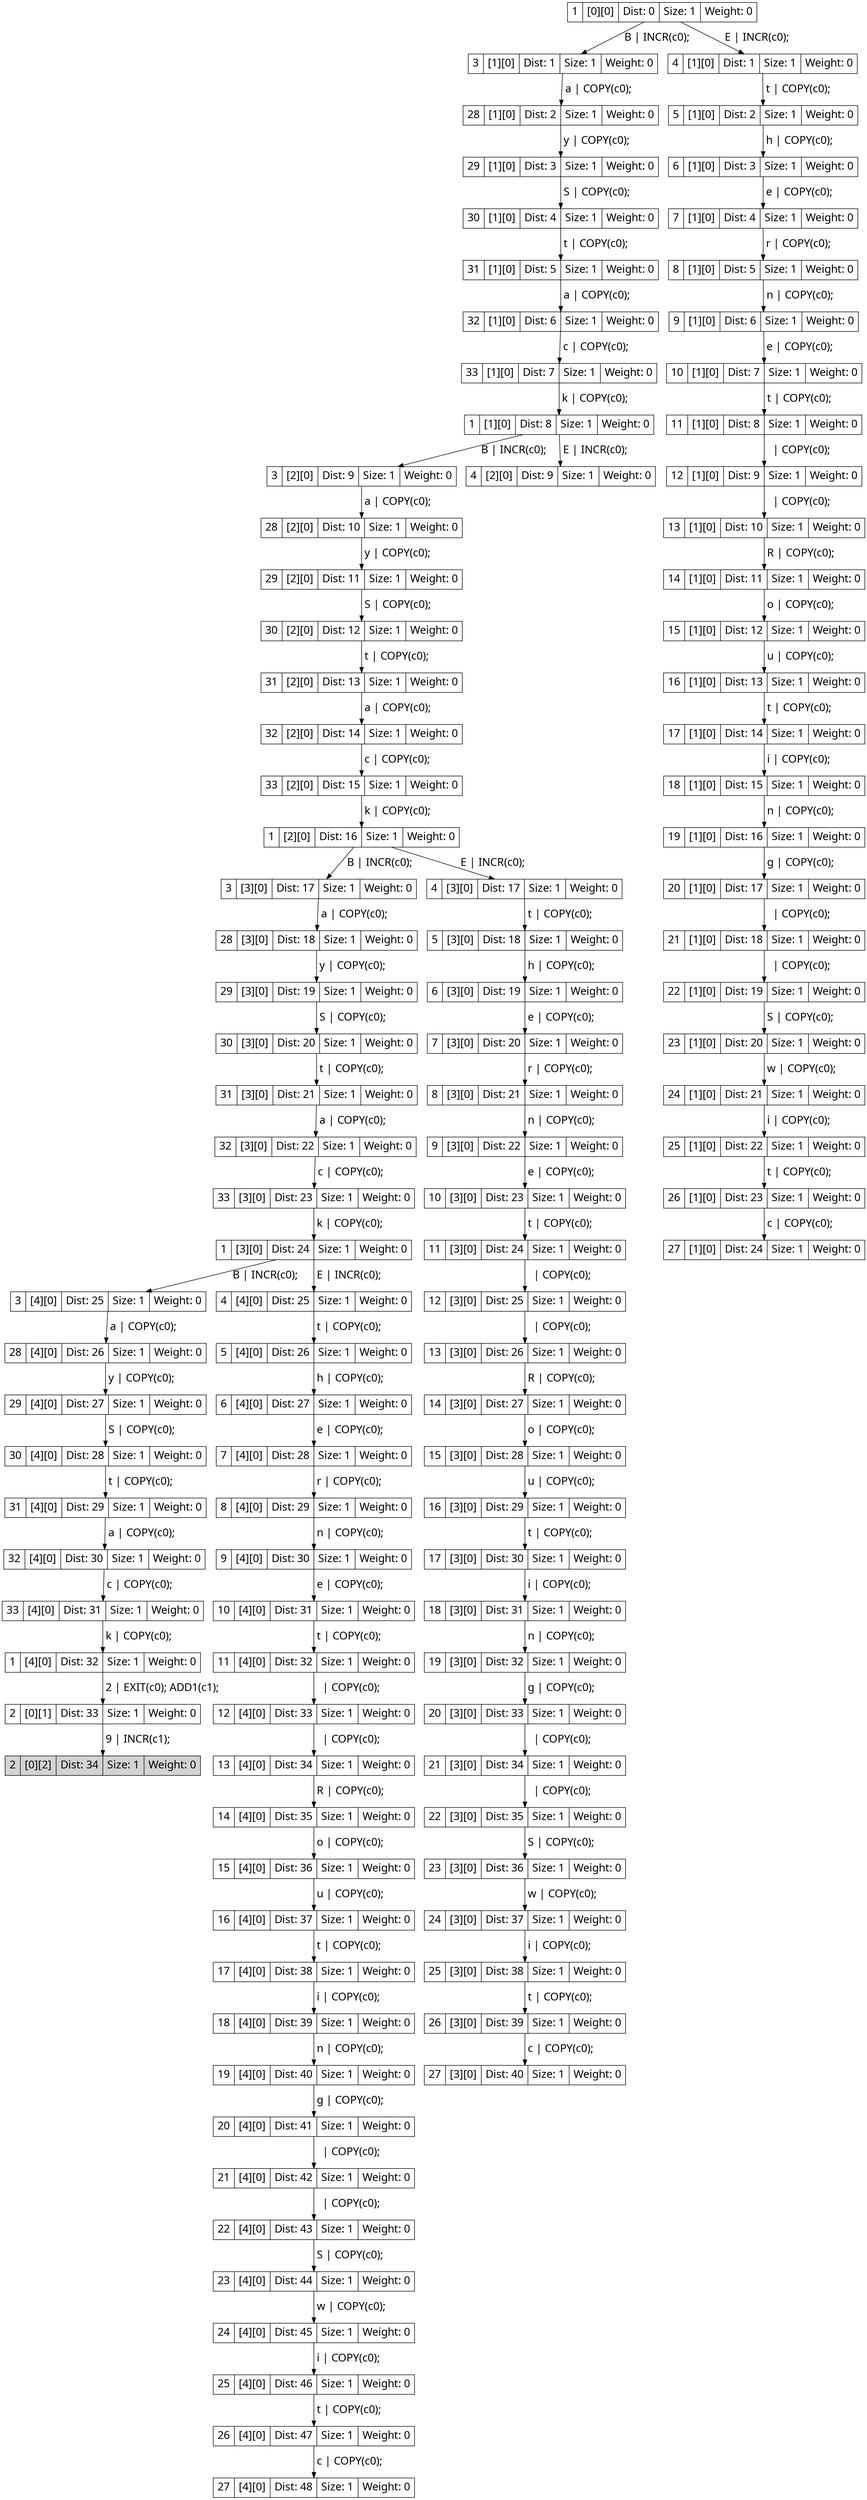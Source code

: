 digraph g{
node[shape=record fontname=Calibri fontsize = 20]
edge[fontname = Calibri fontsize = 20]
0->1[label=" B | INCR(c0); "]
0[label="1 | [0][0] | Dist: 0 | Size: 1 | Weight: 0"]
1[label="3 | [1][0] | Dist: 1 | Size: 1 | Weight: 0"]
0->2[label=" E | INCR(c0); "]
0[label="1 | [0][0] | Dist: 0 | Size: 1 | Weight: 0"]
2[label="4 | [1][0] | Dist: 1 | Size: 1 | Weight: 0"]
1->3[label=" a | COPY(c0); "]
1[label="3 | [1][0] | Dist: 1 | Size: 1 | Weight: 0"]
3[label="28 | [1][0] | Dist: 2 | Size: 1 | Weight: 0"]
3->4[label=" y | COPY(c0); "]
3[label="28 | [1][0] | Dist: 2 | Size: 1 | Weight: 0"]
4[label="29 | [1][0] | Dist: 3 | Size: 1 | Weight: 0"]
4->5[label=" S | COPY(c0); "]
4[label="29 | [1][0] | Dist: 3 | Size: 1 | Weight: 0"]
5[label="30 | [1][0] | Dist: 4 | Size: 1 | Weight: 0"]
5->6[label=" t | COPY(c0); "]
5[label="30 | [1][0] | Dist: 4 | Size: 1 | Weight: 0"]
6[label="31 | [1][0] | Dist: 5 | Size: 1 | Weight: 0"]
6->7[label=" a | COPY(c0); "]
6[label="31 | [1][0] | Dist: 5 | Size: 1 | Weight: 0"]
7[label="32 | [1][0] | Dist: 6 | Size: 1 | Weight: 0"]
7->8[label=" c | COPY(c0); "]
7[label="32 | [1][0] | Dist: 6 | Size: 1 | Weight: 0"]
8[label="33 | [1][0] | Dist: 7 | Size: 1 | Weight: 0"]
8->9[label=" k | COPY(c0); "]
8[label="33 | [1][0] | Dist: 7 | Size: 1 | Weight: 0"]
9[label="1 | [1][0] | Dist: 8 | Size: 1 | Weight: 0"]
9->10[label=" B | INCR(c0); "]
9[label="1 | [1][0] | Dist: 8 | Size: 1 | Weight: 0"]
10[label="3 | [2][0] | Dist: 9 | Size: 1 | Weight: 0"]
9->11[label=" E | INCR(c0); "]
9[label="1 | [1][0] | Dist: 8 | Size: 1 | Weight: 0"]
11[label="4 | [2][0] | Dist: 9 | Size: 1 | Weight: 0"]
10->12[label=" a | COPY(c0); "]
10[label="3 | [2][0] | Dist: 9 | Size: 1 | Weight: 0"]
12[label="28 | [2][0] | Dist: 10 | Size: 1 | Weight: 0"]
12->13[label=" y | COPY(c0); "]
12[label="28 | [2][0] | Dist: 10 | Size: 1 | Weight: 0"]
13[label="29 | [2][0] | Dist: 11 | Size: 1 | Weight: 0"]
13->14[label=" S | COPY(c0); "]
13[label="29 | [2][0] | Dist: 11 | Size: 1 | Weight: 0"]
14[label="30 | [2][0] | Dist: 12 | Size: 1 | Weight: 0"]
14->15[label=" t | COPY(c0); "]
14[label="30 | [2][0] | Dist: 12 | Size: 1 | Weight: 0"]
15[label="31 | [2][0] | Dist: 13 | Size: 1 | Weight: 0"]
15->16[label=" a | COPY(c0); "]
15[label="31 | [2][0] | Dist: 13 | Size: 1 | Weight: 0"]
16[label="32 | [2][0] | Dist: 14 | Size: 1 | Weight: 0"]
16->17[label=" c | COPY(c0); "]
16[label="32 | [2][0] | Dist: 14 | Size: 1 | Weight: 0"]
17[label="33 | [2][0] | Dist: 15 | Size: 1 | Weight: 0"]
17->18[label=" k | COPY(c0); "]
17[label="33 | [2][0] | Dist: 15 | Size: 1 | Weight: 0"]
18[label="1 | [2][0] | Dist: 16 | Size: 1 | Weight: 0"]
18->19[label=" B | INCR(c0); "]
18[label="1 | [2][0] | Dist: 16 | Size: 1 | Weight: 0"]
19[label="3 | [3][0] | Dist: 17 | Size: 1 | Weight: 0"]
18->20[label=" E | INCR(c0); "]
18[label="1 | [2][0] | Dist: 16 | Size: 1 | Weight: 0"]
20[label="4 | [3][0] | Dist: 17 | Size: 1 | Weight: 0"]
19->21[label=" a | COPY(c0); "]
19[label="3 | [3][0] | Dist: 17 | Size: 1 | Weight: 0"]
21[label="28 | [3][0] | Dist: 18 | Size: 1 | Weight: 0"]
21->22[label=" y | COPY(c0); "]
21[label="28 | [3][0] | Dist: 18 | Size: 1 | Weight: 0"]
22[label="29 | [3][0] | Dist: 19 | Size: 1 | Weight: 0"]
22->23[label=" S | COPY(c0); "]
22[label="29 | [3][0] | Dist: 19 | Size: 1 | Weight: 0"]
23[label="30 | [3][0] | Dist: 20 | Size: 1 | Weight: 0"]
23->24[label=" t | COPY(c0); "]
23[label="30 | [3][0] | Dist: 20 | Size: 1 | Weight: 0"]
24[label="31 | [3][0] | Dist: 21 | Size: 1 | Weight: 0"]
24->25[label=" a | COPY(c0); "]
24[label="31 | [3][0] | Dist: 21 | Size: 1 | Weight: 0"]
25[label="32 | [3][0] | Dist: 22 | Size: 1 | Weight: 0"]
25->26[label=" c | COPY(c0); "]
25[label="32 | [3][0] | Dist: 22 | Size: 1 | Weight: 0"]
26[label="33 | [3][0] | Dist: 23 | Size: 1 | Weight: 0"]
26->27[label=" k | COPY(c0); "]
26[label="33 | [3][0] | Dist: 23 | Size: 1 | Weight: 0"]
27[label="1 | [3][0] | Dist: 24 | Size: 1 | Weight: 0"]
27->28[label=" B | INCR(c0); "]
27[label="1 | [3][0] | Dist: 24 | Size: 1 | Weight: 0"]
28[label="3 | [4][0] | Dist: 25 | Size: 1 | Weight: 0"]
27->29[label=" E | INCR(c0); "]
27[label="1 | [3][0] | Dist: 24 | Size: 1 | Weight: 0"]
29[label="4 | [4][0] | Dist: 25 | Size: 1 | Weight: 0"]
28->30[label=" a | COPY(c0); "]
28[label="3 | [4][0] | Dist: 25 | Size: 1 | Weight: 0"]
30[label="28 | [4][0] | Dist: 26 | Size: 1 | Weight: 0"]
30->31[label=" y | COPY(c0); "]
30[label="28 | [4][0] | Dist: 26 | Size: 1 | Weight: 0"]
31[label="29 | [4][0] | Dist: 27 | Size: 1 | Weight: 0"]
31->32[label=" S | COPY(c0); "]
31[label="29 | [4][0] | Dist: 27 | Size: 1 | Weight: 0"]
32[label="30 | [4][0] | Dist: 28 | Size: 1 | Weight: 0"]
32->33[label=" t | COPY(c0); "]
32[label="30 | [4][0] | Dist: 28 | Size: 1 | Weight: 0"]
33[label="31 | [4][0] | Dist: 29 | Size: 1 | Weight: 0"]
33->34[label=" a | COPY(c0); "]
33[label="31 | [4][0] | Dist: 29 | Size: 1 | Weight: 0"]
34[label="32 | [4][0] | Dist: 30 | Size: 1 | Weight: 0"]
34->35[label=" c | COPY(c0); "]
34[label="32 | [4][0] | Dist: 30 | Size: 1 | Weight: 0"]
35[label="33 | [4][0] | Dist: 31 | Size: 1 | Weight: 0"]
35->36[label=" k | COPY(c0); "]
35[label="33 | [4][0] | Dist: 31 | Size: 1 | Weight: 0"]
36[label="1 | [4][0] | Dist: 32 | Size: 1 | Weight: 0"]
36->37[label=" 2 | EXIT(c0); ADD1(c1); "]
36[label="1 | [4][0] | Dist: 32 | Size: 1 | Weight: 0"]
37[label="2 | [0][1] | Dist: 33 | Size: 1 | Weight: 0"]
37->38[label=" 9 | INCR(c1); "]
37[label="2 | [0][1] | Dist: 33 | Size: 1 | Weight: 0"]
38[label="2 | [0][2] | Dist: 34 | Size: 1 | Weight: 0"]
38[fillcolor = lightgrey, style=filled]
2->39[label=" t | COPY(c0); "]
2[label="4 | [1][0] | Dist: 1 | Size: 1 | Weight: 0"]
39[label="5 | [1][0] | Dist: 2 | Size: 1 | Weight: 0"]
39->40[label=" h | COPY(c0); "]
39[label="5 | [1][0] | Dist: 2 | Size: 1 | Weight: 0"]
40[label="6 | [1][0] | Dist: 3 | Size: 1 | Weight: 0"]
40->41[label=" e | COPY(c0); "]
40[label="6 | [1][0] | Dist: 3 | Size: 1 | Weight: 0"]
41[label="7 | [1][0] | Dist: 4 | Size: 1 | Weight: 0"]
41->42[label=" r | COPY(c0); "]
41[label="7 | [1][0] | Dist: 4 | Size: 1 | Weight: 0"]
42[label="8 | [1][0] | Dist: 5 | Size: 1 | Weight: 0"]
42->43[label=" n | COPY(c0); "]
42[label="8 | [1][0] | Dist: 5 | Size: 1 | Weight: 0"]
43[label="9 | [1][0] | Dist: 6 | Size: 1 | Weight: 0"]
43->44[label=" e | COPY(c0); "]
43[label="9 | [1][0] | Dist: 6 | Size: 1 | Weight: 0"]
44[label="10 | [1][0] | Dist: 7 | Size: 1 | Weight: 0"]
44->45[label=" t | COPY(c0); "]
44[label="10 | [1][0] | Dist: 7 | Size: 1 | Weight: 0"]
45[label="11 | [1][0] | Dist: 8 | Size: 1 | Weight: 0"]
45->46[label="   | COPY(c0); "]
45[label="11 | [1][0] | Dist: 8 | Size: 1 | Weight: 0"]
46[label="12 | [1][0] | Dist: 9 | Size: 1 | Weight: 0"]
46->47[label="   | COPY(c0); "]
46[label="12 | [1][0] | Dist: 9 | Size: 1 | Weight: 0"]
47[label="13 | [1][0] | Dist: 10 | Size: 1 | Weight: 0"]
47->48[label=" R | COPY(c0); "]
47[label="13 | [1][0] | Dist: 10 | Size: 1 | Weight: 0"]
48[label="14 | [1][0] | Dist: 11 | Size: 1 | Weight: 0"]
48->49[label=" o | COPY(c0); "]
48[label="14 | [1][0] | Dist: 11 | Size: 1 | Weight: 0"]
49[label="15 | [1][0] | Dist: 12 | Size: 1 | Weight: 0"]
49->50[label=" u | COPY(c0); "]
49[label="15 | [1][0] | Dist: 12 | Size: 1 | Weight: 0"]
50[label="16 | [1][0] | Dist: 13 | Size: 1 | Weight: 0"]
50->51[label=" t | COPY(c0); "]
50[label="16 | [1][0] | Dist: 13 | Size: 1 | Weight: 0"]
51[label="17 | [1][0] | Dist: 14 | Size: 1 | Weight: 0"]
51->52[label=" i | COPY(c0); "]
51[label="17 | [1][0] | Dist: 14 | Size: 1 | Weight: 0"]
52[label="18 | [1][0] | Dist: 15 | Size: 1 | Weight: 0"]
52->53[label=" n | COPY(c0); "]
52[label="18 | [1][0] | Dist: 15 | Size: 1 | Weight: 0"]
53[label="19 | [1][0] | Dist: 16 | Size: 1 | Weight: 0"]
53->54[label=" g | COPY(c0); "]
53[label="19 | [1][0] | Dist: 16 | Size: 1 | Weight: 0"]
54[label="20 | [1][0] | Dist: 17 | Size: 1 | Weight: 0"]
54->55[label="   | COPY(c0); "]
54[label="20 | [1][0] | Dist: 17 | Size: 1 | Weight: 0"]
55[label="21 | [1][0] | Dist: 18 | Size: 1 | Weight: 0"]
55->56[label="   | COPY(c0); "]
55[label="21 | [1][0] | Dist: 18 | Size: 1 | Weight: 0"]
56[label="22 | [1][0] | Dist: 19 | Size: 1 | Weight: 0"]
56->57[label=" S | COPY(c0); "]
56[label="22 | [1][0] | Dist: 19 | Size: 1 | Weight: 0"]
57[label="23 | [1][0] | Dist: 20 | Size: 1 | Weight: 0"]
57->58[label=" w | COPY(c0); "]
57[label="23 | [1][0] | Dist: 20 | Size: 1 | Weight: 0"]
58[label="24 | [1][0] | Dist: 21 | Size: 1 | Weight: 0"]
58->59[label=" i | COPY(c0); "]
58[label="24 | [1][0] | Dist: 21 | Size: 1 | Weight: 0"]
59[label="25 | [1][0] | Dist: 22 | Size: 1 | Weight: 0"]
59->60[label=" t | COPY(c0); "]
59[label="25 | [1][0] | Dist: 22 | Size: 1 | Weight: 0"]
60[label="26 | [1][0] | Dist: 23 | Size: 1 | Weight: 0"]
60->61[label=" c | COPY(c0); "]
60[label="26 | [1][0] | Dist: 23 | Size: 1 | Weight: 0"]
61[label="27 | [1][0] | Dist: 24 | Size: 1 | Weight: 0"]
20->62[label=" t | COPY(c0); "]
20[label="4 | [3][0] | Dist: 17 | Size: 1 | Weight: 0"]
62[label="5 | [3][0] | Dist: 18 | Size: 1 | Weight: 0"]
62->63[label=" h | COPY(c0); "]
62[label="5 | [3][0] | Dist: 18 | Size: 1 | Weight: 0"]
63[label="6 | [3][0] | Dist: 19 | Size: 1 | Weight: 0"]
63->64[label=" e | COPY(c0); "]
63[label="6 | [3][0] | Dist: 19 | Size: 1 | Weight: 0"]
64[label="7 | [3][0] | Dist: 20 | Size: 1 | Weight: 0"]
64->65[label=" r | COPY(c0); "]
64[label="7 | [3][0] | Dist: 20 | Size: 1 | Weight: 0"]
65[label="8 | [3][0] | Dist: 21 | Size: 1 | Weight: 0"]
65->66[label=" n | COPY(c0); "]
65[label="8 | [3][0] | Dist: 21 | Size: 1 | Weight: 0"]
66[label="9 | [3][0] | Dist: 22 | Size: 1 | Weight: 0"]
66->67[label=" e | COPY(c0); "]
66[label="9 | [3][0] | Dist: 22 | Size: 1 | Weight: 0"]
67[label="10 | [3][0] | Dist: 23 | Size: 1 | Weight: 0"]
67->68[label=" t | COPY(c0); "]
67[label="10 | [3][0] | Dist: 23 | Size: 1 | Weight: 0"]
68[label="11 | [3][0] | Dist: 24 | Size: 1 | Weight: 0"]
68->69[label="   | COPY(c0); "]
68[label="11 | [3][0] | Dist: 24 | Size: 1 | Weight: 0"]
69[label="12 | [3][0] | Dist: 25 | Size: 1 | Weight: 0"]
69->70[label="   | COPY(c0); "]
69[label="12 | [3][0] | Dist: 25 | Size: 1 | Weight: 0"]
70[label="13 | [3][0] | Dist: 26 | Size: 1 | Weight: 0"]
70->71[label=" R | COPY(c0); "]
70[label="13 | [3][0] | Dist: 26 | Size: 1 | Weight: 0"]
71[label="14 | [3][0] | Dist: 27 | Size: 1 | Weight: 0"]
71->72[label=" o | COPY(c0); "]
71[label="14 | [3][0] | Dist: 27 | Size: 1 | Weight: 0"]
72[label="15 | [3][0] | Dist: 28 | Size: 1 | Weight: 0"]
72->73[label=" u | COPY(c0); "]
72[label="15 | [3][0] | Dist: 28 | Size: 1 | Weight: 0"]
73[label="16 | [3][0] | Dist: 29 | Size: 1 | Weight: 0"]
73->74[label=" t | COPY(c0); "]
73[label="16 | [3][0] | Dist: 29 | Size: 1 | Weight: 0"]
74[label="17 | [3][0] | Dist: 30 | Size: 1 | Weight: 0"]
74->75[label=" i | COPY(c0); "]
74[label="17 | [3][0] | Dist: 30 | Size: 1 | Weight: 0"]
75[label="18 | [3][0] | Dist: 31 | Size: 1 | Weight: 0"]
75->76[label=" n | COPY(c0); "]
75[label="18 | [3][0] | Dist: 31 | Size: 1 | Weight: 0"]
76[label="19 | [3][0] | Dist: 32 | Size: 1 | Weight: 0"]
76->77[label=" g | COPY(c0); "]
76[label="19 | [3][0] | Dist: 32 | Size: 1 | Weight: 0"]
77[label="20 | [3][0] | Dist: 33 | Size: 1 | Weight: 0"]
77->78[label="   | COPY(c0); "]
77[label="20 | [3][0] | Dist: 33 | Size: 1 | Weight: 0"]
78[label="21 | [3][0] | Dist: 34 | Size: 1 | Weight: 0"]
78->79[label="   | COPY(c0); "]
78[label="21 | [3][0] | Dist: 34 | Size: 1 | Weight: 0"]
79[label="22 | [3][0] | Dist: 35 | Size: 1 | Weight: 0"]
79->80[label=" S | COPY(c0); "]
79[label="22 | [3][0] | Dist: 35 | Size: 1 | Weight: 0"]
80[label="23 | [3][0] | Dist: 36 | Size: 1 | Weight: 0"]
80->81[label=" w | COPY(c0); "]
80[label="23 | [3][0] | Dist: 36 | Size: 1 | Weight: 0"]
81[label="24 | [3][0] | Dist: 37 | Size: 1 | Weight: 0"]
81->82[label=" i | COPY(c0); "]
81[label="24 | [3][0] | Dist: 37 | Size: 1 | Weight: 0"]
82[label="25 | [3][0] | Dist: 38 | Size: 1 | Weight: 0"]
82->83[label=" t | COPY(c0); "]
82[label="25 | [3][0] | Dist: 38 | Size: 1 | Weight: 0"]
83[label="26 | [3][0] | Dist: 39 | Size: 1 | Weight: 0"]
83->84[label=" c | COPY(c0); "]
83[label="26 | [3][0] | Dist: 39 | Size: 1 | Weight: 0"]
84[label="27 | [3][0] | Dist: 40 | Size: 1 | Weight: 0"]
29->85[label=" t | COPY(c0); "]
29[label="4 | [4][0] | Dist: 25 | Size: 1 | Weight: 0"]
85[label="5 | [4][0] | Dist: 26 | Size: 1 | Weight: 0"]
85->86[label=" h | COPY(c0); "]
85[label="5 | [4][0] | Dist: 26 | Size: 1 | Weight: 0"]
86[label="6 | [4][0] | Dist: 27 | Size: 1 | Weight: 0"]
86->87[label=" e | COPY(c0); "]
86[label="6 | [4][0] | Dist: 27 | Size: 1 | Weight: 0"]
87[label="7 | [4][0] | Dist: 28 | Size: 1 | Weight: 0"]
87->88[label=" r | COPY(c0); "]
87[label="7 | [4][0] | Dist: 28 | Size: 1 | Weight: 0"]
88[label="8 | [4][0] | Dist: 29 | Size: 1 | Weight: 0"]
88->89[label=" n | COPY(c0); "]
88[label="8 | [4][0] | Dist: 29 | Size: 1 | Weight: 0"]
89[label="9 | [4][0] | Dist: 30 | Size: 1 | Weight: 0"]
89->90[label=" e | COPY(c0); "]
89[label="9 | [4][0] | Dist: 30 | Size: 1 | Weight: 0"]
90[label="10 | [4][0] | Dist: 31 | Size: 1 | Weight: 0"]
90->91[label=" t | COPY(c0); "]
90[label="10 | [4][0] | Dist: 31 | Size: 1 | Weight: 0"]
91[label="11 | [4][0] | Dist: 32 | Size: 1 | Weight: 0"]
91->92[label="   | COPY(c0); "]
91[label="11 | [4][0] | Dist: 32 | Size: 1 | Weight: 0"]
92[label="12 | [4][0] | Dist: 33 | Size: 1 | Weight: 0"]
92->93[label="   | COPY(c0); "]
92[label="12 | [4][0] | Dist: 33 | Size: 1 | Weight: 0"]
93[label="13 | [4][0] | Dist: 34 | Size: 1 | Weight: 0"]
93->94[label=" R | COPY(c0); "]
93[label="13 | [4][0] | Dist: 34 | Size: 1 | Weight: 0"]
94[label="14 | [4][0] | Dist: 35 | Size: 1 | Weight: 0"]
94->95[label=" o | COPY(c0); "]
94[label="14 | [4][0] | Dist: 35 | Size: 1 | Weight: 0"]
95[label="15 | [4][0] | Dist: 36 | Size: 1 | Weight: 0"]
95->96[label=" u | COPY(c0); "]
95[label="15 | [4][0] | Dist: 36 | Size: 1 | Weight: 0"]
96[label="16 | [4][0] | Dist: 37 | Size: 1 | Weight: 0"]
96->97[label=" t | COPY(c0); "]
96[label="16 | [4][0] | Dist: 37 | Size: 1 | Weight: 0"]
97[label="17 | [4][0] | Dist: 38 | Size: 1 | Weight: 0"]
97->98[label=" i | COPY(c0); "]
97[label="17 | [4][0] | Dist: 38 | Size: 1 | Weight: 0"]
98[label="18 | [4][0] | Dist: 39 | Size: 1 | Weight: 0"]
98->99[label=" n | COPY(c0); "]
98[label="18 | [4][0] | Dist: 39 | Size: 1 | Weight: 0"]
99[label="19 | [4][0] | Dist: 40 | Size: 1 | Weight: 0"]
99->100[label=" g | COPY(c0); "]
99[label="19 | [4][0] | Dist: 40 | Size: 1 | Weight: 0"]
100[label="20 | [4][0] | Dist: 41 | Size: 1 | Weight: 0"]
100->101[label="   | COPY(c0); "]
100[label="20 | [4][0] | Dist: 41 | Size: 1 | Weight: 0"]
101[label="21 | [4][0] | Dist: 42 | Size: 1 | Weight: 0"]
101->102[label="   | COPY(c0); "]
101[label="21 | [4][0] | Dist: 42 | Size: 1 | Weight: 0"]
102[label="22 | [4][0] | Dist: 43 | Size: 1 | Weight: 0"]
102->103[label=" S | COPY(c0); "]
102[label="22 | [4][0] | Dist: 43 | Size: 1 | Weight: 0"]
103[label="23 | [4][0] | Dist: 44 | Size: 1 | Weight: 0"]
103->104[label=" w | COPY(c0); "]
103[label="23 | [4][0] | Dist: 44 | Size: 1 | Weight: 0"]
104[label="24 | [4][0] | Dist: 45 | Size: 1 | Weight: 0"]
104->105[label=" i | COPY(c0); "]
104[label="24 | [4][0] | Dist: 45 | Size: 1 | Weight: 0"]
105[label="25 | [4][0] | Dist: 46 | Size: 1 | Weight: 0"]
105->106[label=" t | COPY(c0); "]
105[label="25 | [4][0] | Dist: 46 | Size: 1 | Weight: 0"]
106[label="26 | [4][0] | Dist: 47 | Size: 1 | Weight: 0"]
106->107[label=" c | COPY(c0); "]
106[label="26 | [4][0] | Dist: 47 | Size: 1 | Weight: 0"]
107[label="27 | [4][0] | Dist: 48 | Size: 1 | Weight: 0"]}
